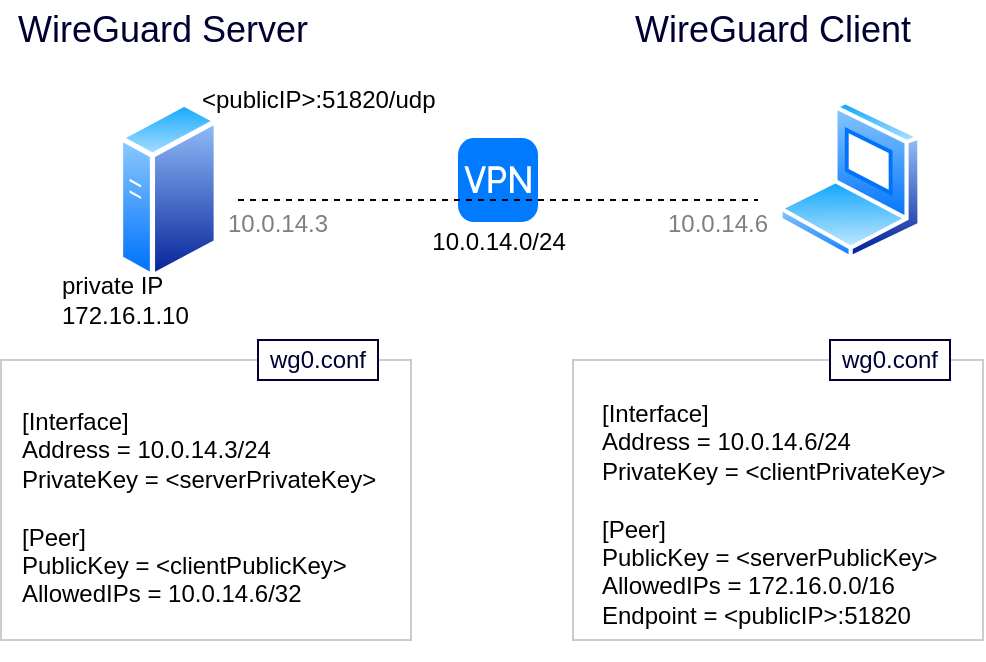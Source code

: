 <mxfile version="14.7.3" type="github"><diagram id="q2G_-PPmdE-SMA_Du7N_" name="Page-1"><mxGraphModel dx="973" dy="722" grid="1" gridSize="10" guides="1" tooltips="1" connect="1" arrows="1" fold="1" page="1" pageScale="1" pageWidth="850" pageHeight="1100" math="0" shadow="0"><root><mxCell id="0"/><mxCell id="1" parent="0"/><mxCell id="lL4FD40Lk23T4WLXlxyA-21" value="" style="rounded=0;whiteSpace=wrap;html=1;strokeColor=#CCCCCC;" parent="1" vertex="1"><mxGeometry x="367.5" y="340" width="205" height="140" as="geometry"/></mxCell><mxCell id="lL4FD40Lk23T4WLXlxyA-22" value="wg0.conf" style="rounded=0;whiteSpace=wrap;html=1;align=center;strokeColor=#000033;fontColor=#000033;" parent="1" vertex="1"><mxGeometry x="496" y="330" width="60" height="20" as="geometry"/></mxCell><mxCell id="lL4FD40Lk23T4WLXlxyA-11" value="" style="rounded=0;whiteSpace=wrap;html=1;strokeColor=#CCCCCC;" parent="1" vertex="1"><mxGeometry x="81.5" y="340" width="205" height="140" as="geometry"/></mxCell><mxCell id="lL4FD40Lk23T4WLXlxyA-1" value="" style="aspect=fixed;perimeter=ellipsePerimeter;html=1;align=center;shadow=0;dashed=0;spacingTop=3;image;image=img/lib/active_directory/generic_server.svg;" parent="1" vertex="1"><mxGeometry x="140" y="210" width="50.4" height="90" as="geometry"/></mxCell><mxCell id="lL4FD40Lk23T4WLXlxyA-2" value="" style="aspect=fixed;perimeter=ellipsePerimeter;html=1;align=center;shadow=0;dashed=0;spacingTop=3;image;image=img/lib/active_directory/laptop_client.svg;" parent="1" vertex="1"><mxGeometry x="470" y="210" width="72" height="80" as="geometry"/></mxCell><mxCell id="lL4FD40Lk23T4WLXlxyA-3" value="" style="html=1;strokeWidth=1;shadow=0;dashed=0;shape=mxgraph.ios7.misc.vpn;fillColor=#007AFF;strokeColor=none;buttonText=;strokeColor2=#222222;fontColor=#222222;fontSize=8;verticalLabelPosition=bottom;verticalAlign=top;align=center;" parent="1" vertex="1"><mxGeometry x="310" y="229" width="40" height="42" as="geometry"/></mxCell><mxCell id="lL4FD40Lk23T4WLXlxyA-4" value="" style="endArrow=none;dashed=1;html=1;" parent="1" edge="1"><mxGeometry width="50" height="50" relative="1" as="geometry"><mxPoint x="200" y="260" as="sourcePoint"/><mxPoint x="460" y="260" as="targetPoint"/></mxGeometry></mxCell><mxCell id="lL4FD40Lk23T4WLXlxyA-5" value="10.0.14.3" style="text;html=1;strokeColor=none;fillColor=none;align=center;verticalAlign=middle;whiteSpace=wrap;rounded=0;fontColor=#808080;" parent="1" vertex="1"><mxGeometry x="200" y="262" width="40" height="20" as="geometry"/></mxCell><mxCell id="lL4FD40Lk23T4WLXlxyA-6" value="10.0.14.0/24" style="text;html=1;align=center;verticalAlign=middle;resizable=0;points=[];autosize=1;strokeColor=none;" parent="1" vertex="1"><mxGeometry x="290" y="271" width="80" height="20" as="geometry"/></mxCell><mxCell id="lL4FD40Lk23T4WLXlxyA-8" value="10.0.14.6" style="text;html=1;strokeColor=none;fillColor=none;align=center;verticalAlign=middle;whiteSpace=wrap;rounded=0;fontColor=#808080;" parent="1" vertex="1"><mxGeometry x="420" y="262" width="40" height="20" as="geometry"/></mxCell><mxCell id="lL4FD40Lk23T4WLXlxyA-10" value="&lt;div&gt;private IP&lt;br&gt;&lt;/div&gt;&lt;div&gt;172.16.1.10&lt;/div&gt;" style="text;html=1;strokeColor=none;fillColor=none;align=left;verticalAlign=middle;whiteSpace=wrap;rounded=0;" parent="1" vertex="1"><mxGeometry x="110" y="300" width="70" height="20" as="geometry"/></mxCell><mxCell id="lL4FD40Lk23T4WLXlxyA-12" value="&lt;div&gt;[Interface]&lt;/div&gt;&lt;div&gt;Address = 10.0.14.3/24&lt;/div&gt;&lt;div&gt;PrivateKey = &amp;lt;serverPrivateKey&amp;gt;&lt;/div&gt;&lt;div&gt;&lt;br&gt;&lt;/div&gt;&lt;div&gt;[Peer]&lt;/div&gt;&lt;div&gt;PublicKey = &amp;lt;clientPublicKey&amp;gt;&lt;/div&gt;&lt;div&gt;AllowedIPs = 10.0.14.6/32&lt;br&gt;&lt;/div&gt;&lt;div&gt;&lt;br&gt;&lt;/div&gt;" style="text;html=1;strokeColor=none;fillColor=none;align=left;verticalAlign=top;whiteSpace=wrap;rounded=0;" parent="1" vertex="1"><mxGeometry x="90" y="357" width="180" height="110" as="geometry"/></mxCell><mxCell id="lL4FD40Lk23T4WLXlxyA-13" value="&lt;div&gt;&amp;lt;publicIP&amp;gt;:51820/udp&lt;/div&gt;" style="text;html=1;strokeColor=none;fillColor=none;align=left;verticalAlign=middle;whiteSpace=wrap;rounded=0;" parent="1" vertex="1"><mxGeometry x="180.4" y="200" width="109.6" height="20" as="geometry"/></mxCell><mxCell id="lL4FD40Lk23T4WLXlxyA-16" value="&lt;div&gt;[Interface]&lt;/div&gt;&lt;div&gt;Address = 10.0.14.6/24&lt;/div&gt;&lt;div&gt;PrivateKey = &amp;lt;clientPrivateKey&amp;gt;&lt;/div&gt;&lt;div&gt;&lt;br&gt;&lt;/div&gt;&lt;div&gt;[Peer]&lt;/div&gt;&lt;div&gt;PublicKey = &amp;lt;serverPublicKey&amp;gt;&lt;/div&gt;&lt;div&gt;AllowedIPs = 172.16.0.0/16&lt;/div&gt;&lt;div&gt;Endpoint = &amp;lt;publicIP&amp;gt;:51820&lt;br&gt;&lt;/div&gt;&lt;div&gt;&lt;br&gt;&lt;/div&gt;" style="text;html=1;fillColor=none;align=left;verticalAlign=top;whiteSpace=wrap;rounded=0;perimeterSpacing=0;" parent="1" vertex="1"><mxGeometry x="380" y="353" width="180" height="110" as="geometry"/></mxCell><mxCell id="lL4FD40Lk23T4WLXlxyA-18" value="wg0.conf" style="rounded=0;whiteSpace=wrap;html=1;align=center;strokeColor=#000033;fontColor=#000033;" parent="1" vertex="1"><mxGeometry x="210" y="330" width="60" height="20" as="geometry"/></mxCell><mxCell id="lL4FD40Lk23T4WLXlxyA-24" value="WireGuard Server" style="text;html=1;align=center;verticalAlign=middle;resizable=0;points=[];autosize=1;strokeColor=none;fontColor=#000033;fontSize=18;" parent="1" vertex="1"><mxGeometry x="81.5" y="160" width="160" height="30" as="geometry"/></mxCell><mxCell id="lL4FD40Lk23T4WLXlxyA-25" value="WireGuard Client" style="text;html=1;align=center;verticalAlign=middle;resizable=0;points=[];autosize=1;strokeColor=none;fontColor=#000033;fontSize=18;" parent="1" vertex="1"><mxGeometry x="392" y="160" width="150" height="30" as="geometry"/></mxCell></root></mxGraphModel></diagram></mxfile>